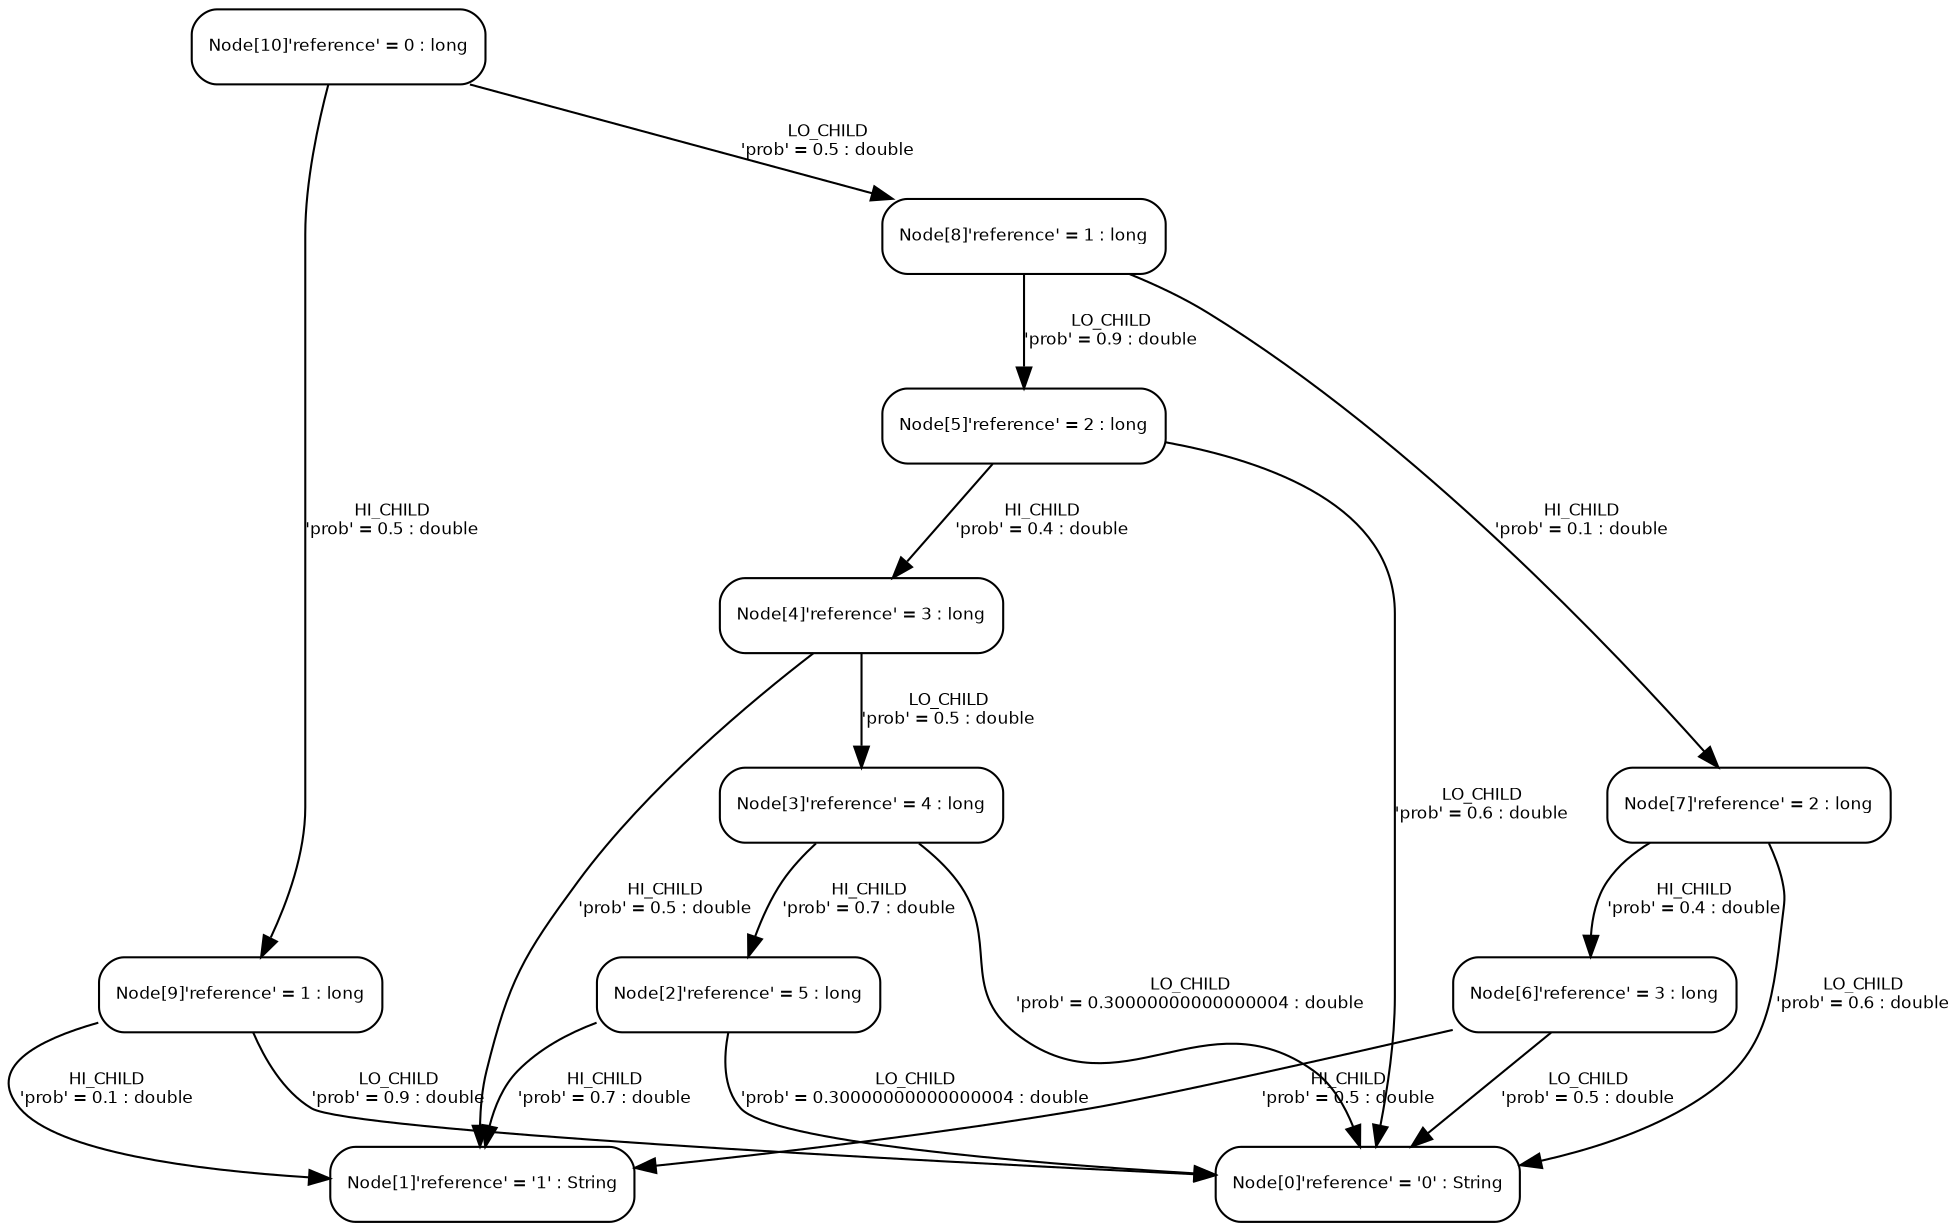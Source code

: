 digraph Neo {
  node [
    fontsize = "8"
    shape = "Mrecord"
    fontname = "Bitstream Vera Sans"
  ]
  edge [
    fontname = "Bitstream Vera Sans"
    fontsize = "8"
  ]
  N0 [
    label = "{Node\[0\]'reference' = '0' : String\l}"
  ]
  N1 [
    label = "{Node\[1\]'reference' = '1' : String\l}"
  ]
  N2 [
    label = "{Node\[2\]'reference' = 5 : long\l}"
  ]
  N2 -> N0 [
    label = "LO_CHILD\n'prob' = 0.30000000000000004 : double\l"
  ]
  N2 -> N1 [
    label = "HI_CHILD\n'prob' = 0.7 : double\l"
  ]
  N3 [
    label = "{Node\[3\]'reference' = 4 : long\l}"
  ]
  N3 -> N0 [
    label = "LO_CHILD\n'prob' = 0.30000000000000004 : double\l"
  ]
  N3 -> N2 [
    label = "HI_CHILD\n'prob' = 0.7 : double\l"
  ]
  N4 [
    label = "{Node\[4\]'reference' = 3 : long\l}"
  ]
  N4 -> N3 [
    label = "LO_CHILD\n'prob' = 0.5 : double\l"
  ]
  N4 -> N1 [
    label = "HI_CHILD\n'prob' = 0.5 : double\l"
  ]
  N5 [
    label = "{Node\[5\]'reference' = 2 : long\l}"
  ]
  N5 -> N0 [
    label = "LO_CHILD\n'prob' = 0.6 : double\l"
  ]
  N5 -> N4 [
    label = "HI_CHILD\n'prob' = 0.4 : double\l"
  ]
  N6 [
    label = "{Node\[6\]'reference' = 3 : long\l}"
  ]
  N6 -> N0 [
    label = "LO_CHILD\n'prob' = 0.5 : double\l"
  ]
  N6 -> N1 [
    label = "HI_CHILD\n'prob' = 0.5 : double\l"
  ]
  N7 [
    label = "{Node\[7\]'reference' = 2 : long\l}"
  ]
  N7 -> N0 [
    label = "LO_CHILD\n'prob' = 0.6 : double\l"
  ]
  N7 -> N6 [
    label = "HI_CHILD\n'prob' = 0.4 : double\l"
  ]
  N8 [
    label = "{Node\[8\]'reference' = 1 : long\l}"
  ]
  N8 -> N5 [
    label = "LO_CHILD\n'prob' = 0.9 : double\l"
  ]
  N8 -> N7 [
    label = "HI_CHILD\n'prob' = 0.1 : double\l"
  ]
  N9 [
    label = "{Node\[9\]'reference' = 1 : long\l}"
  ]
  N9 -> N0 [
    label = "LO_CHILD\n'prob' = 0.9 : double\l"
  ]
  N9 -> N1 [
    label = "HI_CHILD\n'prob' = 0.1 : double\l"
  ]
  N10 [
    label = "{Node\[10\]'reference' = 0 : long\l}"
  ]
  N10 -> N8 [
    label = "LO_CHILD\n'prob' = 0.5 : double\l"
  ]
  N10 -> N9 [
    label = "HI_CHILD\n'prob' = 0.5 : double\l"
  ]
}
